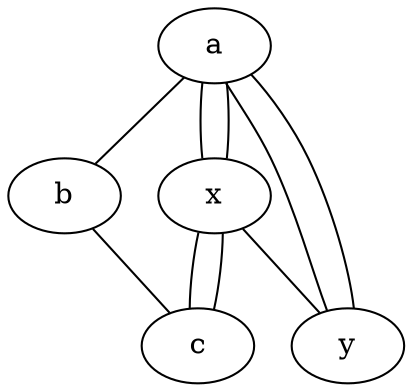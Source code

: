 graph test2 {
       a -- b -- c;
       a -- {x y};
       x -- c [w=10.0];
       x c;
       a -- {x y};
       x -- c [w=10.0];
       x -- y [w=21147531.0,len=2];
}

